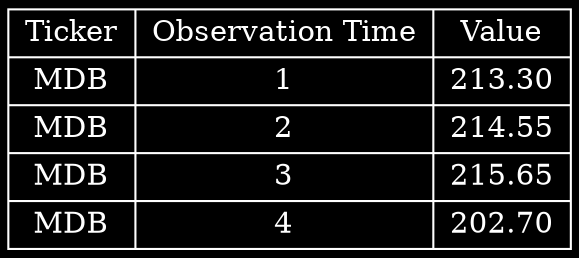 digraph ER {
    bgcolor=black
    market_data [ shape=record color=white fontcolor=white label="{Ticker|MDB|MDB|MDB|MDB}|{Observation Time|1|2|3|4}|{Value|213.30|214.55|215.65|202.70}"]
}
